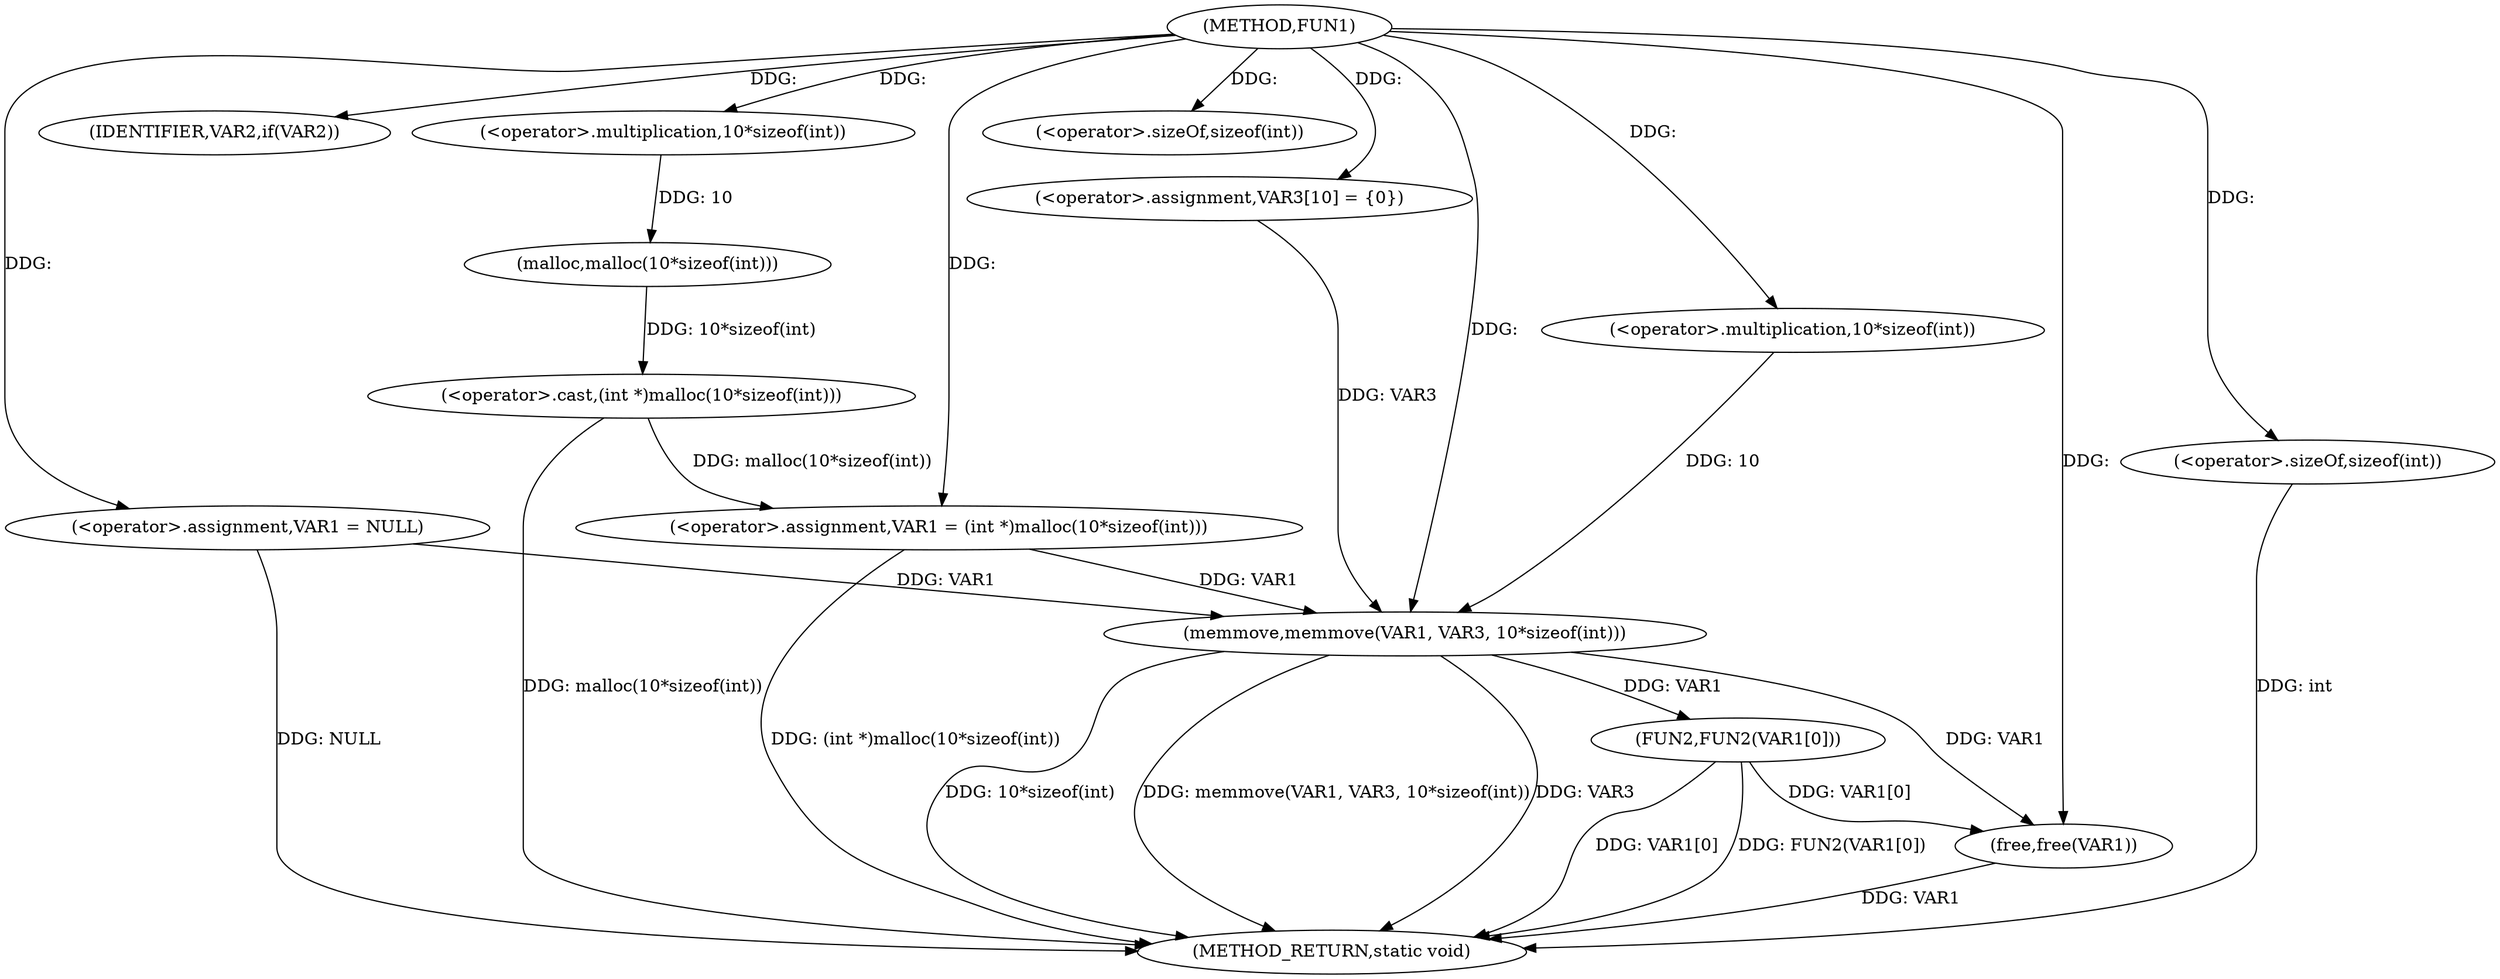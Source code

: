digraph FUN1 {  
"1000100" [label = "(METHOD,FUN1)" ]
"1000135" [label = "(METHOD_RETURN,static void)" ]
"1000103" [label = "(<operator>.assignment,VAR1 = NULL)" ]
"1000107" [label = "(IDENTIFIER,VAR2,if(VAR2))" ]
"1000109" [label = "(<operator>.assignment,VAR1 = (int *)malloc(10*sizeof(int)))" ]
"1000111" [label = "(<operator>.cast,(int *)malloc(10*sizeof(int)))" ]
"1000113" [label = "(malloc,malloc(10*sizeof(int)))" ]
"1000114" [label = "(<operator>.multiplication,10*sizeof(int))" ]
"1000116" [label = "(<operator>.sizeOf,sizeof(int))" ]
"1000120" [label = "(<operator>.assignment,VAR3[10] = {0})" ]
"1000122" [label = "(memmove,memmove(VAR1, VAR3, 10*sizeof(int)))" ]
"1000125" [label = "(<operator>.multiplication,10*sizeof(int))" ]
"1000127" [label = "(<operator>.sizeOf,sizeof(int))" ]
"1000129" [label = "(FUN2,FUN2(VAR1[0]))" ]
"1000133" [label = "(free,free(VAR1))" ]
  "1000129" -> "1000135"  [ label = "DDG: VAR1[0]"] 
  "1000122" -> "1000135"  [ label = "DDG: 10*sizeof(int)"] 
  "1000103" -> "1000135"  [ label = "DDG: NULL"] 
  "1000122" -> "1000135"  [ label = "DDG: memmove(VAR1, VAR3, 10*sizeof(int))"] 
  "1000127" -> "1000135"  [ label = "DDG: int"] 
  "1000109" -> "1000135"  [ label = "DDG: (int *)malloc(10*sizeof(int))"] 
  "1000122" -> "1000135"  [ label = "DDG: VAR3"] 
  "1000129" -> "1000135"  [ label = "DDG: FUN2(VAR1[0])"] 
  "1000133" -> "1000135"  [ label = "DDG: VAR1"] 
  "1000111" -> "1000135"  [ label = "DDG: malloc(10*sizeof(int))"] 
  "1000100" -> "1000103"  [ label = "DDG: "] 
  "1000100" -> "1000107"  [ label = "DDG: "] 
  "1000111" -> "1000109"  [ label = "DDG: malloc(10*sizeof(int))"] 
  "1000100" -> "1000109"  [ label = "DDG: "] 
  "1000113" -> "1000111"  [ label = "DDG: 10*sizeof(int)"] 
  "1000114" -> "1000113"  [ label = "DDG: 10"] 
  "1000100" -> "1000114"  [ label = "DDG: "] 
  "1000100" -> "1000116"  [ label = "DDG: "] 
  "1000100" -> "1000120"  [ label = "DDG: "] 
  "1000103" -> "1000122"  [ label = "DDG: VAR1"] 
  "1000109" -> "1000122"  [ label = "DDG: VAR1"] 
  "1000100" -> "1000122"  [ label = "DDG: "] 
  "1000120" -> "1000122"  [ label = "DDG: VAR3"] 
  "1000125" -> "1000122"  [ label = "DDG: 10"] 
  "1000100" -> "1000125"  [ label = "DDG: "] 
  "1000100" -> "1000127"  [ label = "DDG: "] 
  "1000122" -> "1000129"  [ label = "DDG: VAR1"] 
  "1000129" -> "1000133"  [ label = "DDG: VAR1[0]"] 
  "1000122" -> "1000133"  [ label = "DDG: VAR1"] 
  "1000100" -> "1000133"  [ label = "DDG: "] 
}
